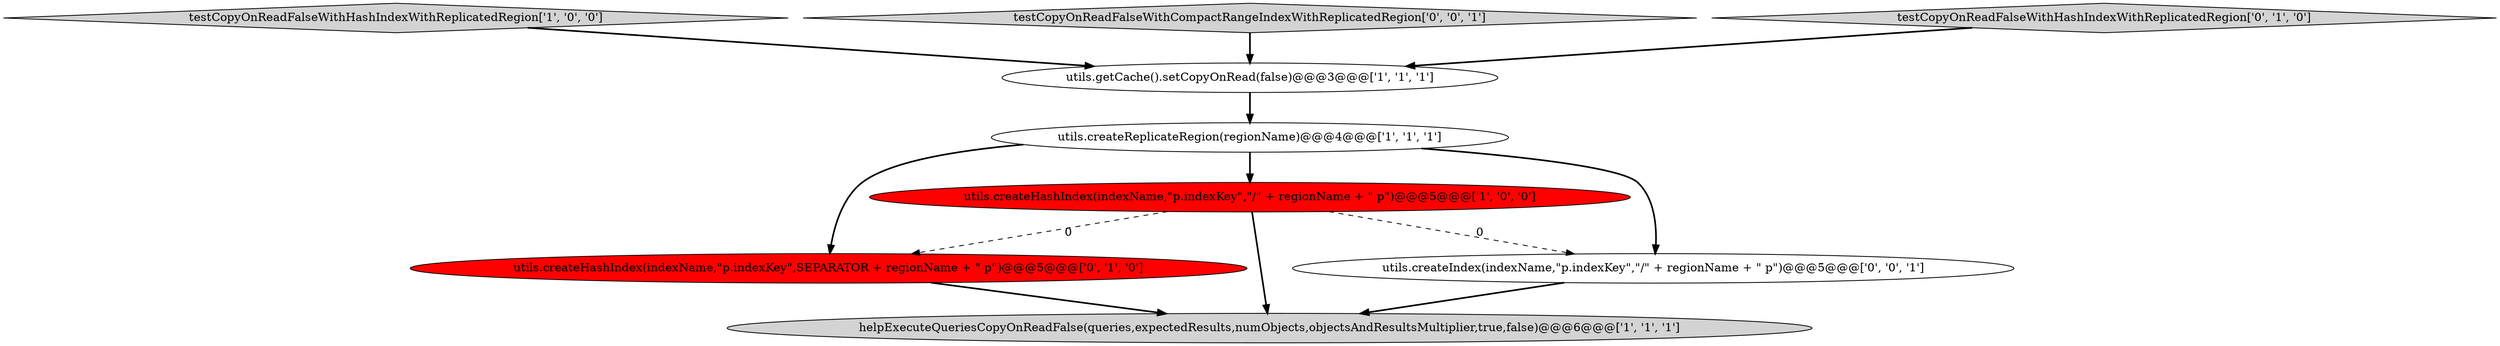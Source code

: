 digraph {
4 [style = filled, label = "helpExecuteQueriesCopyOnReadFalse(queries,expectedResults,numObjects,objectsAndResultsMultiplier,true,false)@@@6@@@['1', '1', '1']", fillcolor = lightgray, shape = ellipse image = "AAA0AAABBB1BBB"];
0 [style = filled, label = "testCopyOnReadFalseWithHashIndexWithReplicatedRegion['1', '0', '0']", fillcolor = lightgray, shape = diamond image = "AAA0AAABBB1BBB"];
7 [style = filled, label = "testCopyOnReadFalseWithCompactRangeIndexWithReplicatedRegion['0', '0', '1']", fillcolor = lightgray, shape = diamond image = "AAA0AAABBB3BBB"];
5 [style = filled, label = "utils.createHashIndex(indexName,\"p.indexKey\",SEPARATOR + regionName + \" p\")@@@5@@@['0', '1', '0']", fillcolor = red, shape = ellipse image = "AAA1AAABBB2BBB"];
1 [style = filled, label = "utils.createHashIndex(indexName,\"p.indexKey\",\"/\" + regionName + \" p\")@@@5@@@['1', '0', '0']", fillcolor = red, shape = ellipse image = "AAA1AAABBB1BBB"];
8 [style = filled, label = "utils.createIndex(indexName,\"p.indexKey\",\"/\" + regionName + \" p\")@@@5@@@['0', '0', '1']", fillcolor = white, shape = ellipse image = "AAA0AAABBB3BBB"];
3 [style = filled, label = "utils.getCache().setCopyOnRead(false)@@@3@@@['1', '1', '1']", fillcolor = white, shape = ellipse image = "AAA0AAABBB1BBB"];
2 [style = filled, label = "utils.createReplicateRegion(regionName)@@@4@@@['1', '1', '1']", fillcolor = white, shape = ellipse image = "AAA0AAABBB1BBB"];
6 [style = filled, label = "testCopyOnReadFalseWithHashIndexWithReplicatedRegion['0', '1', '0']", fillcolor = lightgray, shape = diamond image = "AAA0AAABBB2BBB"];
0->3 [style = bold, label=""];
6->3 [style = bold, label=""];
1->8 [style = dashed, label="0"];
1->4 [style = bold, label=""];
8->4 [style = bold, label=""];
1->5 [style = dashed, label="0"];
3->2 [style = bold, label=""];
2->1 [style = bold, label=""];
7->3 [style = bold, label=""];
5->4 [style = bold, label=""];
2->8 [style = bold, label=""];
2->5 [style = bold, label=""];
}
